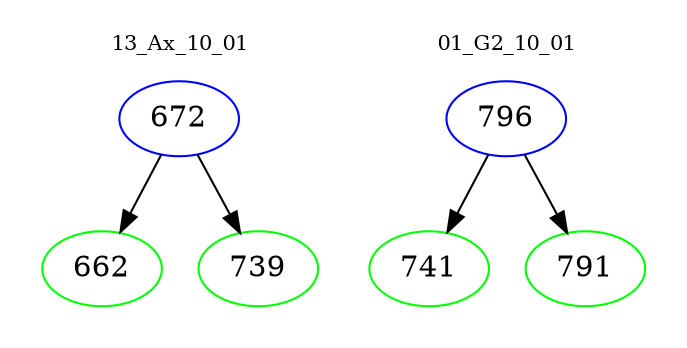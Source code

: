 digraph{
subgraph cluster_0 {
color = white
label = "13_Ax_10_01";
fontsize=10;
T0_672 [label="672", color="blue"]
T0_672 -> T0_662 [color="black"]
T0_662 [label="662", color="green"]
T0_672 -> T0_739 [color="black"]
T0_739 [label="739", color="green"]
}
subgraph cluster_1 {
color = white
label = "01_G2_10_01";
fontsize=10;
T1_796 [label="796", color="blue"]
T1_796 -> T1_741 [color="black"]
T1_741 [label="741", color="green"]
T1_796 -> T1_791 [color="black"]
T1_791 [label="791", color="green"]
}
}
